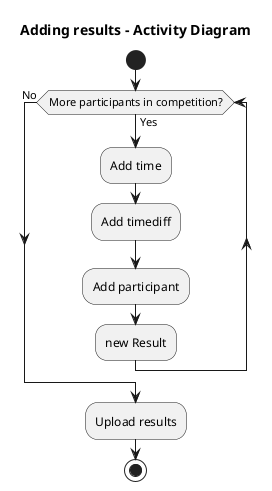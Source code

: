 @startuml

title Adding results - Activity Diagram 


start

while (More participants in competition?)  is (Yes)
  :Add time;
  :Add timediff;
  :Add participant;
  :new Result;
endwhile (No)

:Upload results;

stop

@enduml